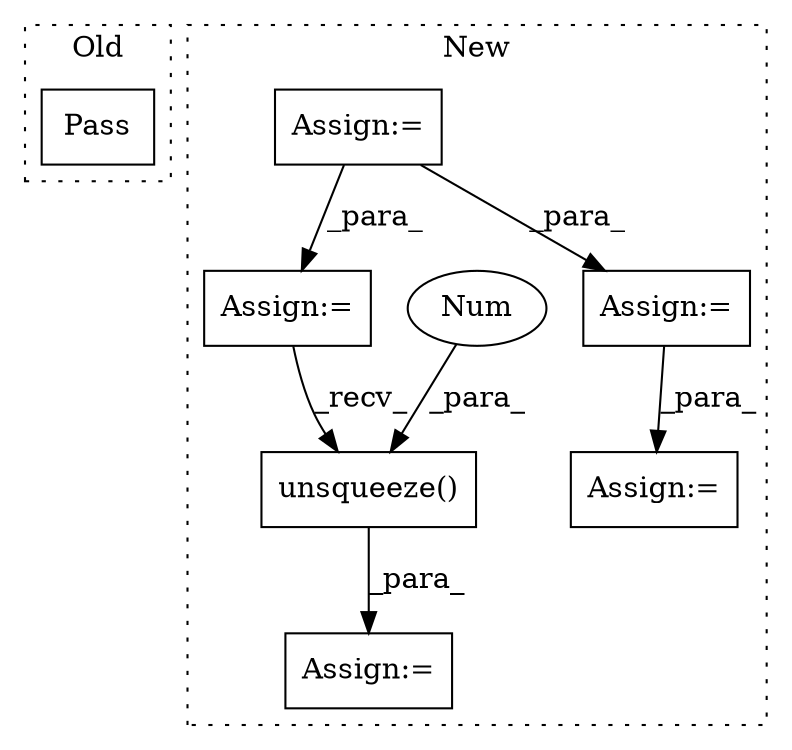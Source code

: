 digraph G {
subgraph cluster0 {
1 [label="Pass" a="62" s="4707" l="4" shape="box"];
label = "Old";
style="dotted";
}
subgraph cluster1 {
2 [label="unsqueeze()" a="75" s="4353,4384" l="30,1" shape="box"];
3 [label="Num" a="76" s="4383" l="1" shape="ellipse"];
4 [label="Assign:=" a="68" s="4291" l="3" shape="box"];
5 [label="Assign:=" a="68" s="4049" l="3" shape="box"];
6 [label="Assign:=" a="68" s="4670" l="3" shape="box"];
7 [label="Assign:=" a="68" s="4242" l="3" shape="box"];
8 [label="Assign:=" a="68" s="4515" l="3" shape="box"];
label = "New";
style="dotted";
}
2 -> 4 [label="_para_"];
3 -> 2 [label="_para_"];
5 -> 8 [label="_para_"];
5 -> 7 [label="_para_"];
7 -> 2 [label="_recv_"];
8 -> 6 [label="_para_"];
}